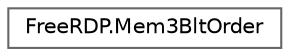 digraph "Graphical Class Hierarchy"
{
 // LATEX_PDF_SIZE
  bgcolor="transparent";
  edge [fontname=Helvetica,fontsize=10,labelfontname=Helvetica,labelfontsize=10];
  node [fontname=Helvetica,fontsize=10,shape=box,height=0.2,width=0.4];
  rankdir="LR";
  Node0 [id="Node000000",label="FreeRDP.Mem3BltOrder",height=0.2,width=0.4,color="grey40", fillcolor="white", style="filled",URL="$struct_free_r_d_p_1_1_mem3_blt_order.html",tooltip=" "];
}
